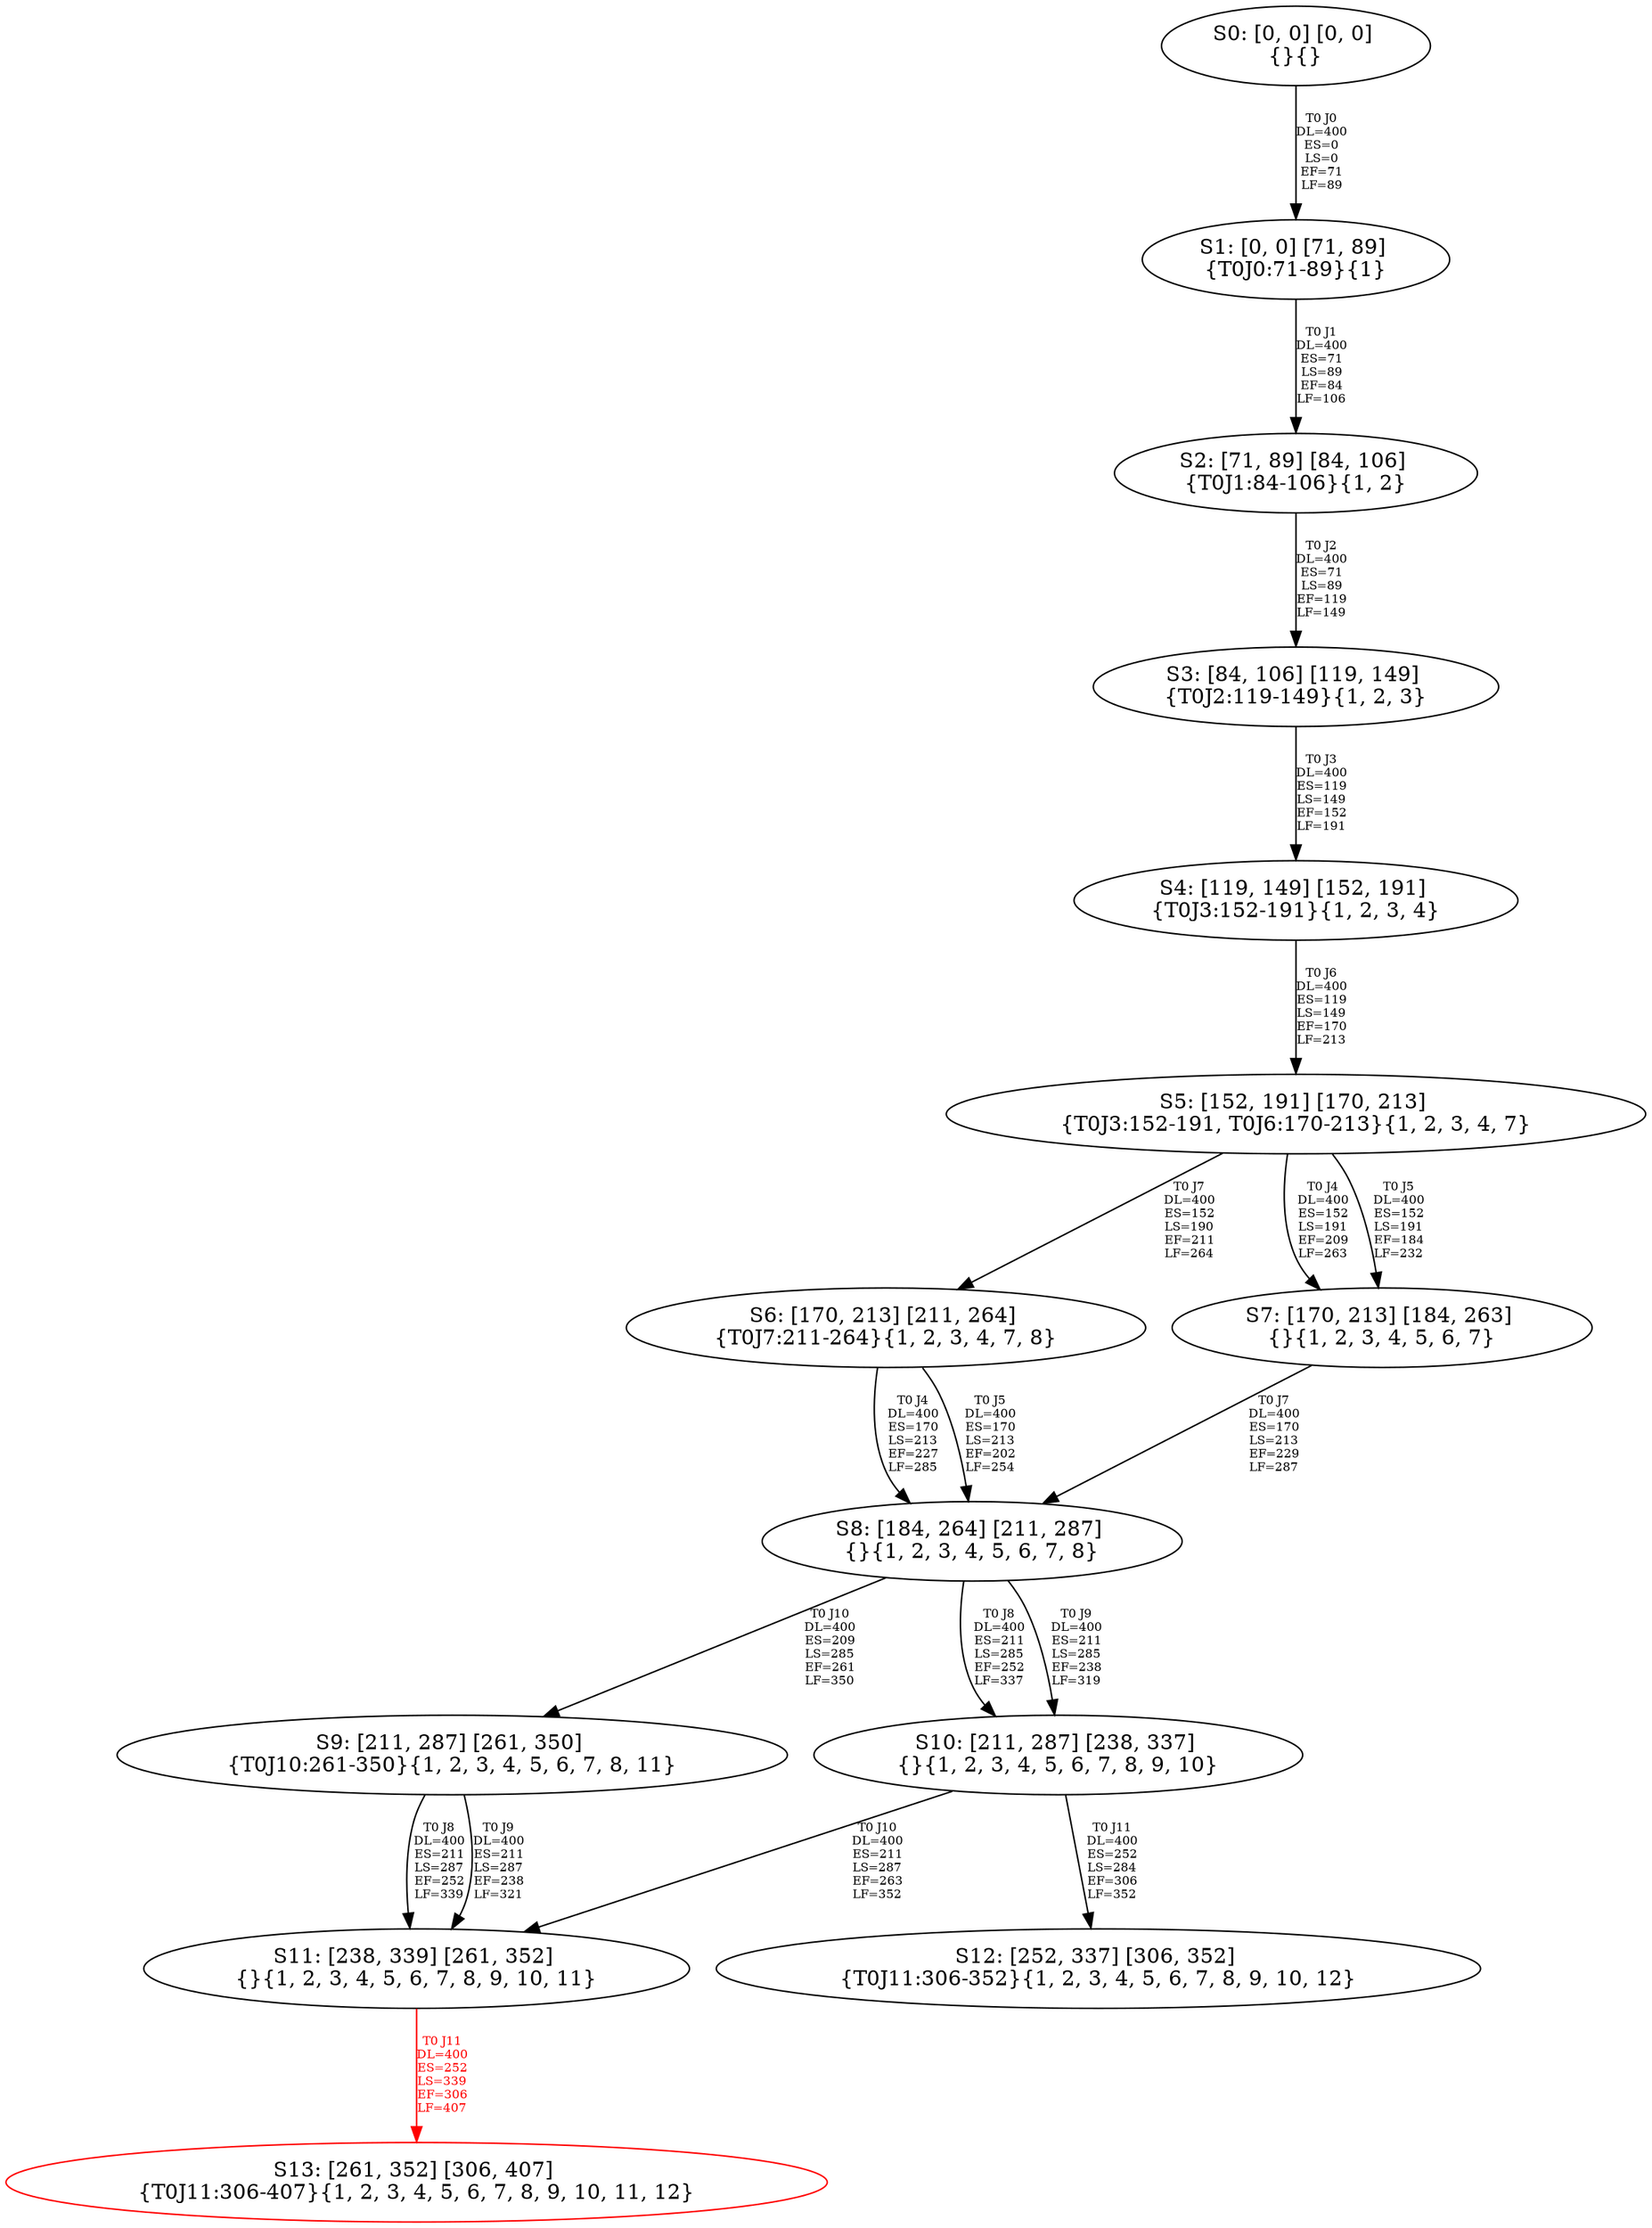 digraph {
	S0[label="S0: [0, 0] [0, 0] \n{}{}"];
	S1[label="S1: [0, 0] [71, 89] \n{T0J0:71-89}{1}"];
	S2[label="S2: [71, 89] [84, 106] \n{T0J1:84-106}{1, 2}"];
	S3[label="S3: [84, 106] [119, 149] \n{T0J2:119-149}{1, 2, 3}"];
	S4[label="S4: [119, 149] [152, 191] \n{T0J3:152-191}{1, 2, 3, 4}"];
	S5[label="S5: [152, 191] [170, 213] \n{T0J3:152-191, T0J6:170-213}{1, 2, 3, 4, 7}"];
	S6[label="S6: [170, 213] [211, 264] \n{T0J7:211-264}{1, 2, 3, 4, 7, 8}"];
	S7[label="S7: [170, 213] [184, 263] \n{}{1, 2, 3, 4, 5, 6, 7}"];
	S8[label="S8: [184, 264] [211, 287] \n{}{1, 2, 3, 4, 5, 6, 7, 8}"];
	S9[label="S9: [211, 287] [261, 350] \n{T0J10:261-350}{1, 2, 3, 4, 5, 6, 7, 8, 11}"];
	S10[label="S10: [211, 287] [238, 337] \n{}{1, 2, 3, 4, 5, 6, 7, 8, 9, 10}"];
	S11[label="S11: [238, 339] [261, 352] \n{}{1, 2, 3, 4, 5, 6, 7, 8, 9, 10, 11}"];
	S12[label="S12: [252, 337] [306, 352] \n{T0J11:306-352}{1, 2, 3, 4, 5, 6, 7, 8, 9, 10, 12}"];
	S13[label="S13: [261, 352] [306, 407] \n{T0J11:306-407}{1, 2, 3, 4, 5, 6, 7, 8, 9, 10, 11, 12}"];
	S0 -> S1[label="T0 J0\nDL=400\nES=0\nLS=0\nEF=71\nLF=89",fontsize=8];
	S1 -> S2[label="T0 J1\nDL=400\nES=71\nLS=89\nEF=84\nLF=106",fontsize=8];
	S2 -> S3[label="T0 J2\nDL=400\nES=71\nLS=89\nEF=119\nLF=149",fontsize=8];
	S3 -> S4[label="T0 J3\nDL=400\nES=119\nLS=149\nEF=152\nLF=191",fontsize=8];
	S4 -> S5[label="T0 J6\nDL=400\nES=119\nLS=149\nEF=170\nLF=213",fontsize=8];
	S5 -> S7[label="T0 J4\nDL=400\nES=152\nLS=191\nEF=209\nLF=263",fontsize=8];
	S5 -> S7[label="T0 J5\nDL=400\nES=152\nLS=191\nEF=184\nLF=232",fontsize=8];
	S5 -> S6[label="T0 J7\nDL=400\nES=152\nLS=190\nEF=211\nLF=264",fontsize=8];
	S6 -> S8[label="T0 J4\nDL=400\nES=170\nLS=213\nEF=227\nLF=285",fontsize=8];
	S6 -> S8[label="T0 J5\nDL=400\nES=170\nLS=213\nEF=202\nLF=254",fontsize=8];
	S7 -> S8[label="T0 J7\nDL=400\nES=170\nLS=213\nEF=229\nLF=287",fontsize=8];
	S8 -> S10[label="T0 J8\nDL=400\nES=211\nLS=285\nEF=252\nLF=337",fontsize=8];
	S8 -> S10[label="T0 J9\nDL=400\nES=211\nLS=285\nEF=238\nLF=319",fontsize=8];
	S8 -> S9[label="T0 J10\nDL=400\nES=209\nLS=285\nEF=261\nLF=350",fontsize=8];
	S9 -> S11[label="T0 J8\nDL=400\nES=211\nLS=287\nEF=252\nLF=339",fontsize=8];
	S9 -> S11[label="T0 J9\nDL=400\nES=211\nLS=287\nEF=238\nLF=321",fontsize=8];
	S10 -> S11[label="T0 J10\nDL=400\nES=211\nLS=287\nEF=263\nLF=352",fontsize=8];
	S10 -> S12[label="T0 J11\nDL=400\nES=252\nLS=284\nEF=306\nLF=352",fontsize=8];
	S11 -> S13[label="T0 J11\nDL=400\nES=252\nLS=339\nEF=306\nLF=407",color=Red,fontcolor=Red,fontsize=8];
S13[color=Red];
}
